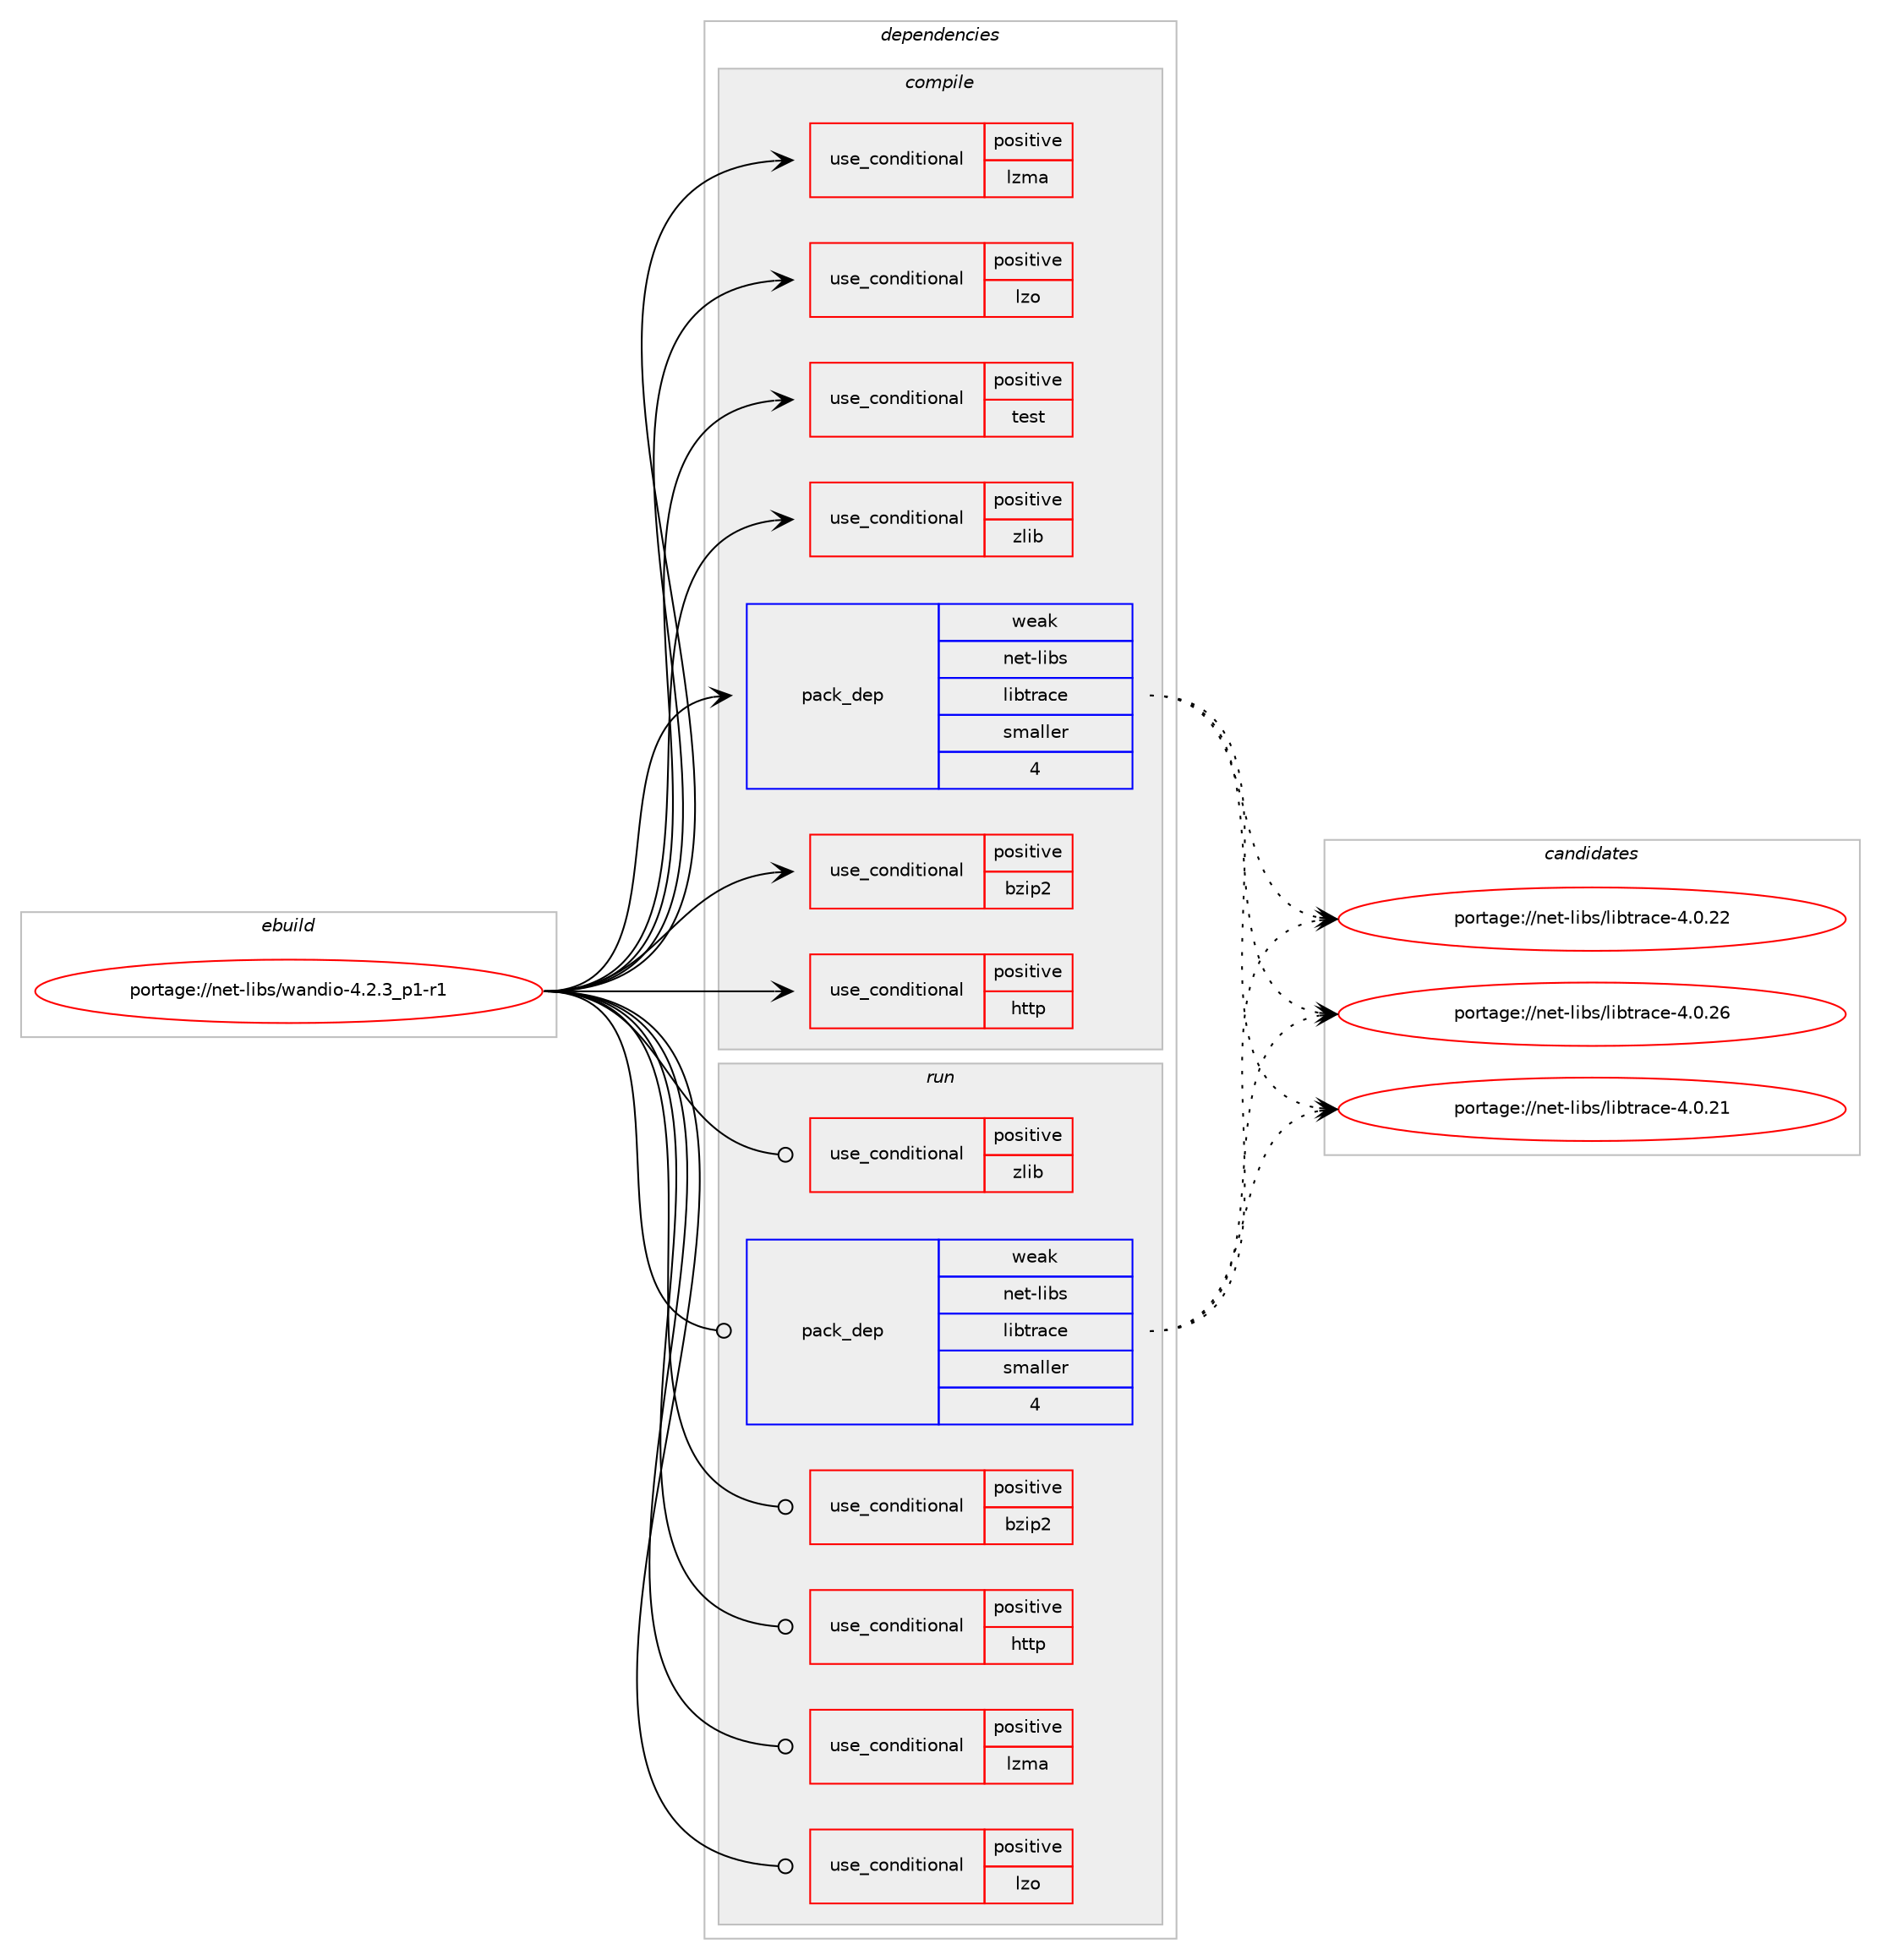 digraph prolog {

# *************
# Graph options
# *************

newrank=true;
concentrate=true;
compound=true;
graph [rankdir=LR,fontname=Helvetica,fontsize=10,ranksep=1.5];#, ranksep=2.5, nodesep=0.2];
edge  [arrowhead=vee];
node  [fontname=Helvetica,fontsize=10];

# **********
# The ebuild
# **********

subgraph cluster_leftcol {
color=gray;
rank=same;
label=<<i>ebuild</i>>;
id [label="portage://net-libs/wandio-4.2.3_p1-r1", color=red, width=4, href="../net-libs/wandio-4.2.3_p1-r1.svg"];
}

# ****************
# The dependencies
# ****************

subgraph cluster_midcol {
color=gray;
label=<<i>dependencies</i>>;
subgraph cluster_compile {
fillcolor="#eeeeee";
style=filled;
label=<<i>compile</i>>;
subgraph cond92033 {
dependency184466 [label=<<TABLE BORDER="0" CELLBORDER="1" CELLSPACING="0" CELLPADDING="4"><TR><TD ROWSPAN="3" CELLPADDING="10">use_conditional</TD></TR><TR><TD>positive</TD></TR><TR><TD>bzip2</TD></TR></TABLE>>, shape=none, color=red];
# *** BEGIN UNKNOWN DEPENDENCY TYPE (TODO) ***
# dependency184466 -> package_dependency(portage://net-libs/wandio-4.2.3_p1-r1,install,no,app-arch,bzip2,none,[,,],[],[])
# *** END UNKNOWN DEPENDENCY TYPE (TODO) ***

}
id:e -> dependency184466:w [weight=20,style="solid",arrowhead="vee"];
subgraph cond92034 {
dependency184467 [label=<<TABLE BORDER="0" CELLBORDER="1" CELLSPACING="0" CELLPADDING="4"><TR><TD ROWSPAN="3" CELLPADDING="10">use_conditional</TD></TR><TR><TD>positive</TD></TR><TR><TD>http</TD></TR></TABLE>>, shape=none, color=red];
# *** BEGIN UNKNOWN DEPENDENCY TYPE (TODO) ***
# dependency184467 -> package_dependency(portage://net-libs/wandio-4.2.3_p1-r1,install,no,net-misc,curl,none,[,,],[],[])
# *** END UNKNOWN DEPENDENCY TYPE (TODO) ***

}
id:e -> dependency184467:w [weight=20,style="solid",arrowhead="vee"];
subgraph cond92035 {
dependency184468 [label=<<TABLE BORDER="0" CELLBORDER="1" CELLSPACING="0" CELLPADDING="4"><TR><TD ROWSPAN="3" CELLPADDING="10">use_conditional</TD></TR><TR><TD>positive</TD></TR><TR><TD>lzma</TD></TR></TABLE>>, shape=none, color=red];
# *** BEGIN UNKNOWN DEPENDENCY TYPE (TODO) ***
# dependency184468 -> package_dependency(portage://net-libs/wandio-4.2.3_p1-r1,install,no,app-arch,xz-utils,none,[,,],[],[])
# *** END UNKNOWN DEPENDENCY TYPE (TODO) ***

}
id:e -> dependency184468:w [weight=20,style="solid",arrowhead="vee"];
subgraph cond92036 {
dependency184469 [label=<<TABLE BORDER="0" CELLBORDER="1" CELLSPACING="0" CELLPADDING="4"><TR><TD ROWSPAN="3" CELLPADDING="10">use_conditional</TD></TR><TR><TD>positive</TD></TR><TR><TD>lzo</TD></TR></TABLE>>, shape=none, color=red];
# *** BEGIN UNKNOWN DEPENDENCY TYPE (TODO) ***
# dependency184469 -> package_dependency(portage://net-libs/wandio-4.2.3_p1-r1,install,no,dev-libs,lzo,none,[,,],[],[])
# *** END UNKNOWN DEPENDENCY TYPE (TODO) ***

}
id:e -> dependency184469:w [weight=20,style="solid",arrowhead="vee"];
subgraph cond92037 {
dependency184470 [label=<<TABLE BORDER="0" CELLBORDER="1" CELLSPACING="0" CELLPADDING="4"><TR><TD ROWSPAN="3" CELLPADDING="10">use_conditional</TD></TR><TR><TD>positive</TD></TR><TR><TD>test</TD></TR></TABLE>>, shape=none, color=red];
# *** BEGIN UNKNOWN DEPENDENCY TYPE (TODO) ***
# dependency184470 -> package_dependency(portage://net-libs/wandio-4.2.3_p1-r1,install,no,app-arch,lzop,none,[,,],[],[])
# *** END UNKNOWN DEPENDENCY TYPE (TODO) ***

}
id:e -> dependency184470:w [weight=20,style="solid",arrowhead="vee"];
subgraph cond92038 {
dependency184471 [label=<<TABLE BORDER="0" CELLBORDER="1" CELLSPACING="0" CELLPADDING="4"><TR><TD ROWSPAN="3" CELLPADDING="10">use_conditional</TD></TR><TR><TD>positive</TD></TR><TR><TD>zlib</TD></TR></TABLE>>, shape=none, color=red];
# *** BEGIN UNKNOWN DEPENDENCY TYPE (TODO) ***
# dependency184471 -> package_dependency(portage://net-libs/wandio-4.2.3_p1-r1,install,no,sys-libs,zlib,none,[,,],[],[])
# *** END UNKNOWN DEPENDENCY TYPE (TODO) ***

}
id:e -> dependency184471:w [weight=20,style="solid",arrowhead="vee"];
subgraph pack89826 {
dependency184472 [label=<<TABLE BORDER="0" CELLBORDER="1" CELLSPACING="0" CELLPADDING="4" WIDTH="220"><TR><TD ROWSPAN="6" CELLPADDING="30">pack_dep</TD></TR><TR><TD WIDTH="110">weak</TD></TR><TR><TD>net-libs</TD></TR><TR><TD>libtrace</TD></TR><TR><TD>smaller</TD></TR><TR><TD>4</TD></TR></TABLE>>, shape=none, color=blue];
}
id:e -> dependency184472:w [weight=20,style="solid",arrowhead="vee"];
}
subgraph cluster_compileandrun {
fillcolor="#eeeeee";
style=filled;
label=<<i>compile and run</i>>;
}
subgraph cluster_run {
fillcolor="#eeeeee";
style=filled;
label=<<i>run</i>>;
subgraph cond92039 {
dependency184473 [label=<<TABLE BORDER="0" CELLBORDER="1" CELLSPACING="0" CELLPADDING="4"><TR><TD ROWSPAN="3" CELLPADDING="10">use_conditional</TD></TR><TR><TD>positive</TD></TR><TR><TD>bzip2</TD></TR></TABLE>>, shape=none, color=red];
# *** BEGIN UNKNOWN DEPENDENCY TYPE (TODO) ***
# dependency184473 -> package_dependency(portage://net-libs/wandio-4.2.3_p1-r1,run,no,app-arch,bzip2,none,[,,],[],[])
# *** END UNKNOWN DEPENDENCY TYPE (TODO) ***

}
id:e -> dependency184473:w [weight=20,style="solid",arrowhead="odot"];
subgraph cond92040 {
dependency184474 [label=<<TABLE BORDER="0" CELLBORDER="1" CELLSPACING="0" CELLPADDING="4"><TR><TD ROWSPAN="3" CELLPADDING="10">use_conditional</TD></TR><TR><TD>positive</TD></TR><TR><TD>http</TD></TR></TABLE>>, shape=none, color=red];
# *** BEGIN UNKNOWN DEPENDENCY TYPE (TODO) ***
# dependency184474 -> package_dependency(portage://net-libs/wandio-4.2.3_p1-r1,run,no,net-misc,curl,none,[,,],[],[])
# *** END UNKNOWN DEPENDENCY TYPE (TODO) ***

}
id:e -> dependency184474:w [weight=20,style="solid",arrowhead="odot"];
subgraph cond92041 {
dependency184475 [label=<<TABLE BORDER="0" CELLBORDER="1" CELLSPACING="0" CELLPADDING="4"><TR><TD ROWSPAN="3" CELLPADDING="10">use_conditional</TD></TR><TR><TD>positive</TD></TR><TR><TD>lzma</TD></TR></TABLE>>, shape=none, color=red];
# *** BEGIN UNKNOWN DEPENDENCY TYPE (TODO) ***
# dependency184475 -> package_dependency(portage://net-libs/wandio-4.2.3_p1-r1,run,no,app-arch,xz-utils,none,[,,],[],[])
# *** END UNKNOWN DEPENDENCY TYPE (TODO) ***

}
id:e -> dependency184475:w [weight=20,style="solid",arrowhead="odot"];
subgraph cond92042 {
dependency184476 [label=<<TABLE BORDER="0" CELLBORDER="1" CELLSPACING="0" CELLPADDING="4"><TR><TD ROWSPAN="3" CELLPADDING="10">use_conditional</TD></TR><TR><TD>positive</TD></TR><TR><TD>lzo</TD></TR></TABLE>>, shape=none, color=red];
# *** BEGIN UNKNOWN DEPENDENCY TYPE (TODO) ***
# dependency184476 -> package_dependency(portage://net-libs/wandio-4.2.3_p1-r1,run,no,dev-libs,lzo,none,[,,],[],[])
# *** END UNKNOWN DEPENDENCY TYPE (TODO) ***

}
id:e -> dependency184476:w [weight=20,style="solid",arrowhead="odot"];
subgraph cond92043 {
dependency184477 [label=<<TABLE BORDER="0" CELLBORDER="1" CELLSPACING="0" CELLPADDING="4"><TR><TD ROWSPAN="3" CELLPADDING="10">use_conditional</TD></TR><TR><TD>positive</TD></TR><TR><TD>zlib</TD></TR></TABLE>>, shape=none, color=red];
# *** BEGIN UNKNOWN DEPENDENCY TYPE (TODO) ***
# dependency184477 -> package_dependency(portage://net-libs/wandio-4.2.3_p1-r1,run,no,sys-libs,zlib,none,[,,],[],[])
# *** END UNKNOWN DEPENDENCY TYPE (TODO) ***

}
id:e -> dependency184477:w [weight=20,style="solid",arrowhead="odot"];
subgraph pack89827 {
dependency184478 [label=<<TABLE BORDER="0" CELLBORDER="1" CELLSPACING="0" CELLPADDING="4" WIDTH="220"><TR><TD ROWSPAN="6" CELLPADDING="30">pack_dep</TD></TR><TR><TD WIDTH="110">weak</TD></TR><TR><TD>net-libs</TD></TR><TR><TD>libtrace</TD></TR><TR><TD>smaller</TD></TR><TR><TD>4</TD></TR></TABLE>>, shape=none, color=blue];
}
id:e -> dependency184478:w [weight=20,style="solid",arrowhead="odot"];
}
}

# **************
# The candidates
# **************

subgraph cluster_choices {
rank=same;
color=gray;
label=<<i>candidates</i>>;

subgraph choice89826 {
color=black;
nodesep=1;
choice11010111645108105981154710810598116114979910145524648465049 [label="portage://net-libs/libtrace-4.0.21", color=red, width=4,href="../net-libs/libtrace-4.0.21.svg"];
choice11010111645108105981154710810598116114979910145524648465050 [label="portage://net-libs/libtrace-4.0.22", color=red, width=4,href="../net-libs/libtrace-4.0.22.svg"];
choice11010111645108105981154710810598116114979910145524648465054 [label="portage://net-libs/libtrace-4.0.26", color=red, width=4,href="../net-libs/libtrace-4.0.26.svg"];
dependency184472:e -> choice11010111645108105981154710810598116114979910145524648465049:w [style=dotted,weight="100"];
dependency184472:e -> choice11010111645108105981154710810598116114979910145524648465050:w [style=dotted,weight="100"];
dependency184472:e -> choice11010111645108105981154710810598116114979910145524648465054:w [style=dotted,weight="100"];
}
subgraph choice89827 {
color=black;
nodesep=1;
choice11010111645108105981154710810598116114979910145524648465049 [label="portage://net-libs/libtrace-4.0.21", color=red, width=4,href="../net-libs/libtrace-4.0.21.svg"];
choice11010111645108105981154710810598116114979910145524648465050 [label="portage://net-libs/libtrace-4.0.22", color=red, width=4,href="../net-libs/libtrace-4.0.22.svg"];
choice11010111645108105981154710810598116114979910145524648465054 [label="portage://net-libs/libtrace-4.0.26", color=red, width=4,href="../net-libs/libtrace-4.0.26.svg"];
dependency184478:e -> choice11010111645108105981154710810598116114979910145524648465049:w [style=dotted,weight="100"];
dependency184478:e -> choice11010111645108105981154710810598116114979910145524648465050:w [style=dotted,weight="100"];
dependency184478:e -> choice11010111645108105981154710810598116114979910145524648465054:w [style=dotted,weight="100"];
}
}

}
